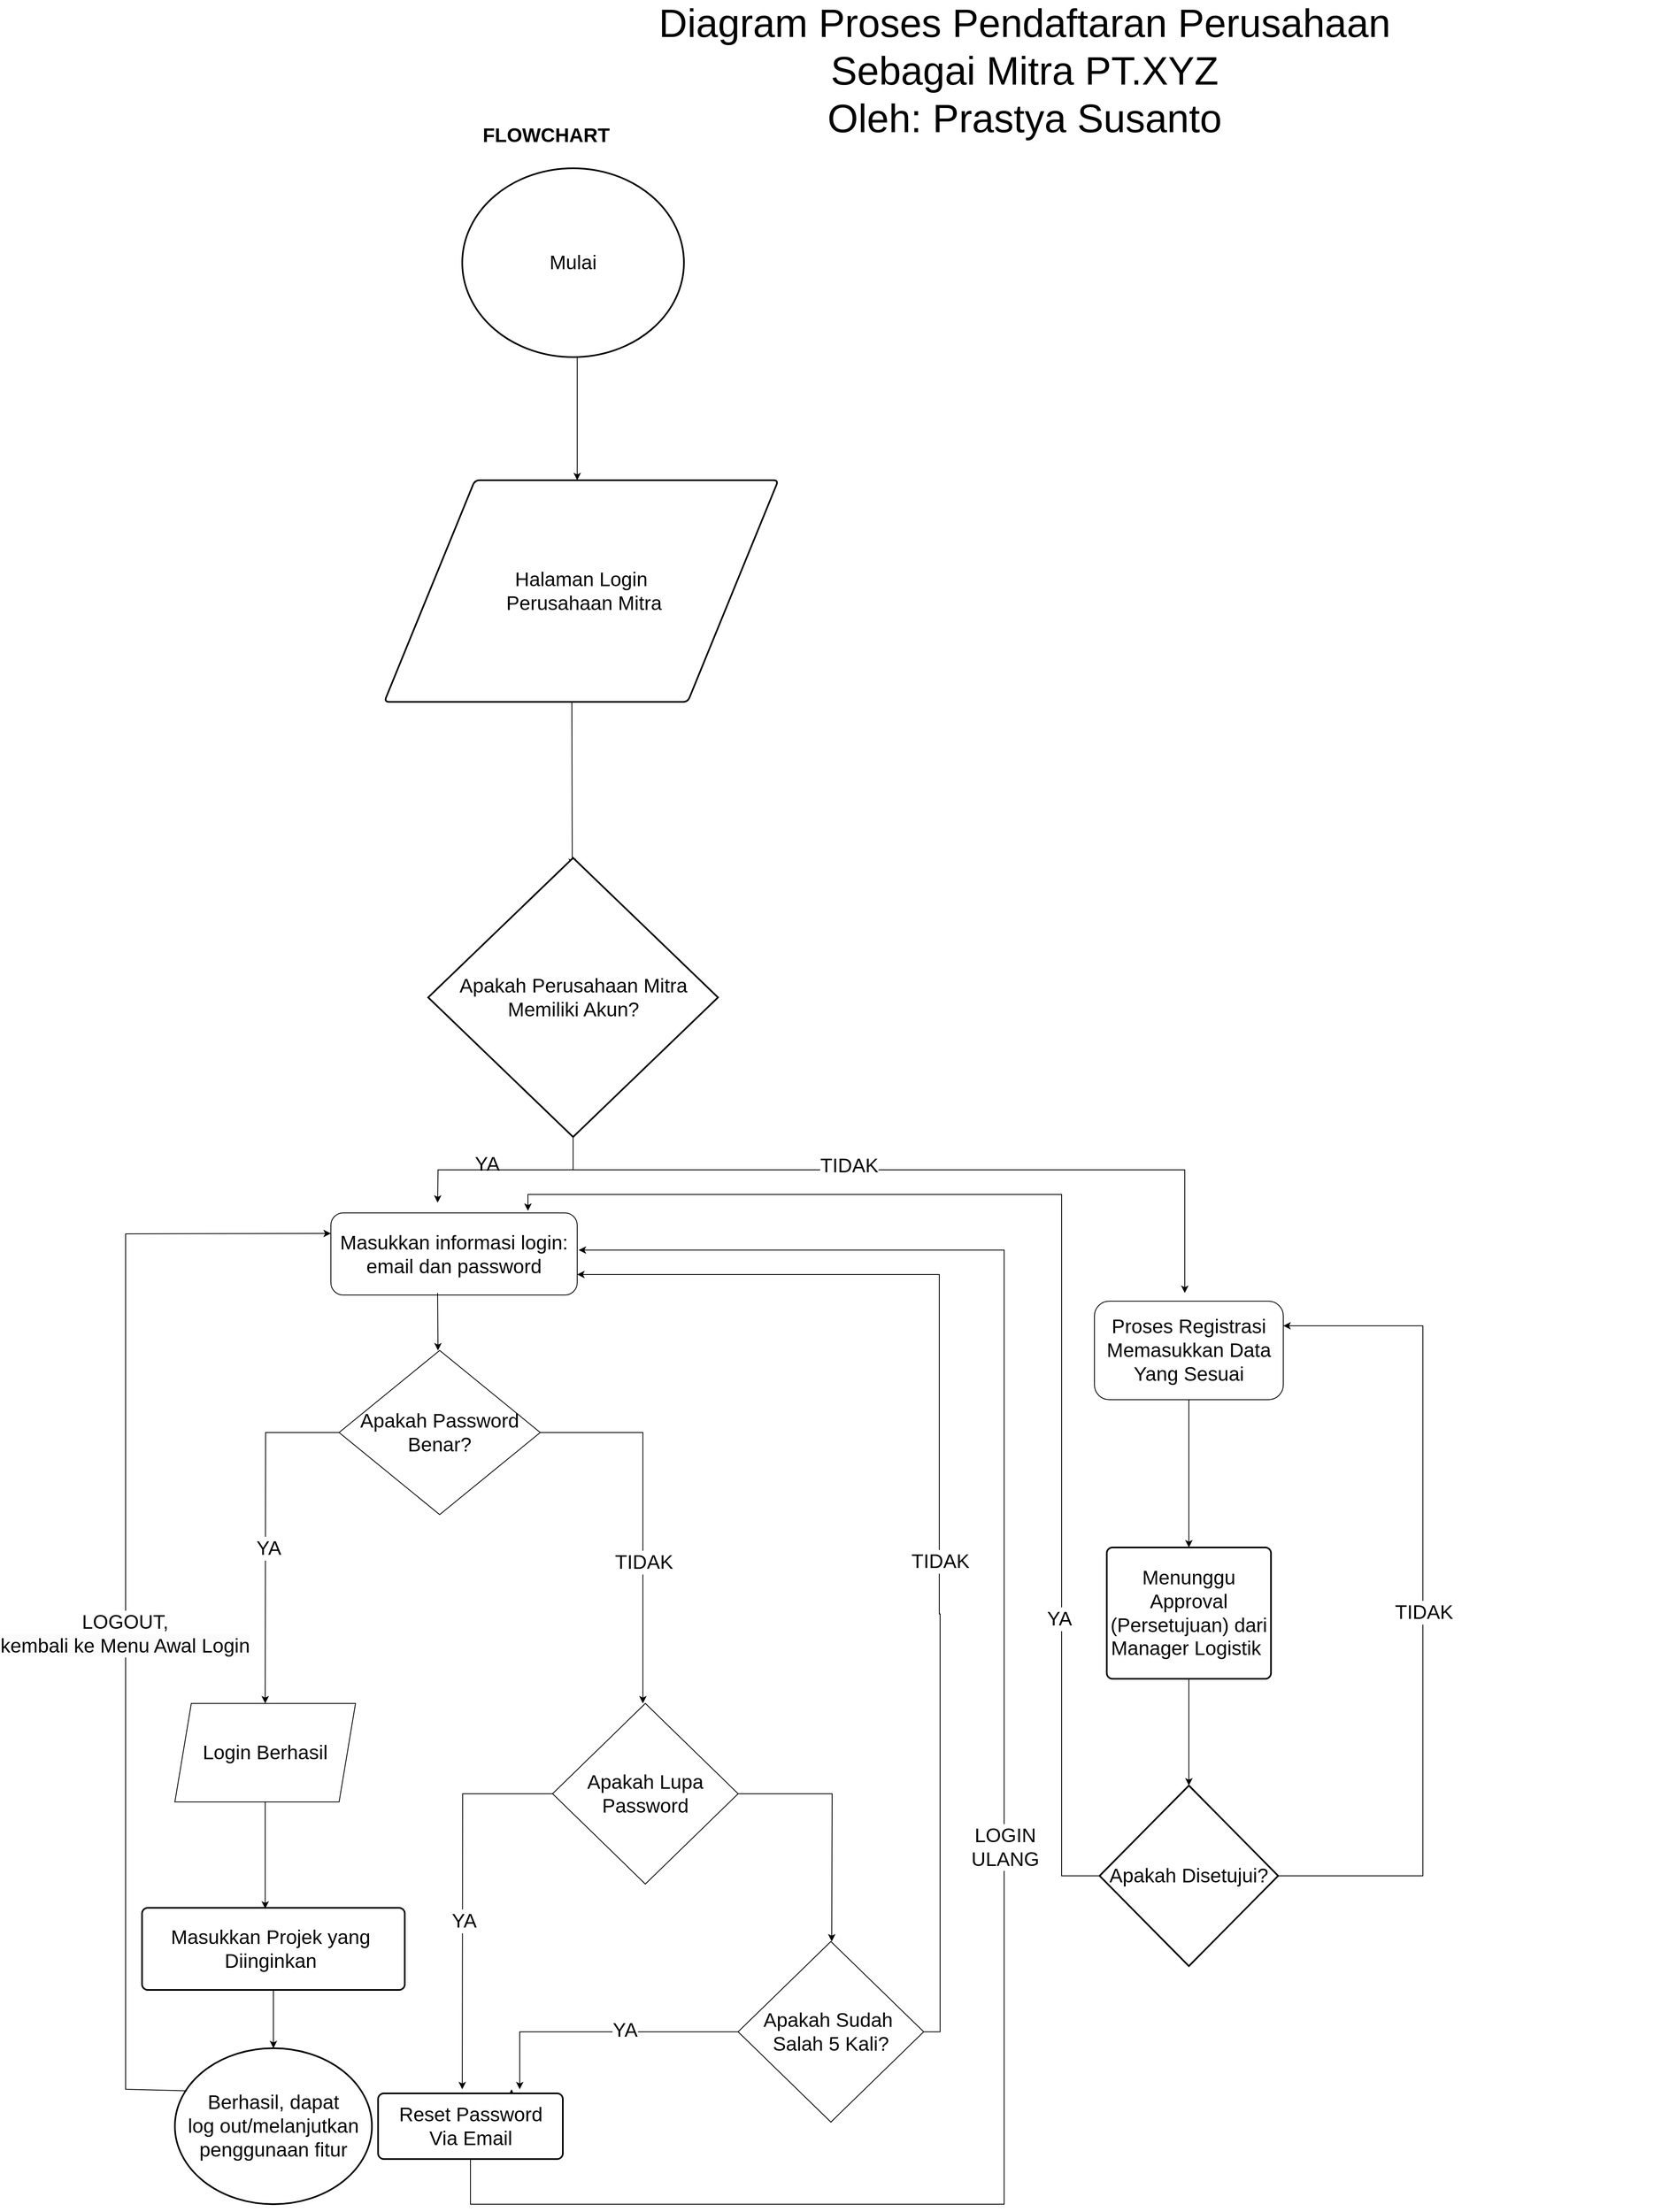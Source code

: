 <mxfile version="22.1.16" type="github">
  <diagram id="C5RBs43oDa-KdzZeNtuy" name="Page-1">
    <mxGraphModel dx="2927" dy="2213" grid="1" gridSize="10" guides="1" tooltips="1" connect="1" arrows="1" fold="1" page="1" pageScale="1" pageWidth="827" pageHeight="1169" math="0" shadow="0">
      <root>
        <mxCell id="WIyWlLk6GJQsqaUBKTNV-0" />
        <mxCell id="WIyWlLk6GJQsqaUBKTNV-1" parent="WIyWlLk6GJQsqaUBKTNV-0" />
        <mxCell id="j7wIYf2BwnpDg87sZHBd-4" style="edgeStyle=orthogonalEdgeStyle;rounded=0;orthogonalLoop=1;jettySize=auto;html=1;exitX=0.5;exitY=1;exitDx=0;exitDy=0;exitPerimeter=0;" edge="1" parent="WIyWlLk6GJQsqaUBKTNV-1">
          <mxGeometry relative="1" as="geometry">
            <mxPoint x="300" y="-570" as="targetPoint" />
            <mxPoint x="302.99" y="-720" as="sourcePoint" />
            <Array as="points">
              <mxPoint x="299.99" y="-719" />
              <mxPoint x="299.99" y="-370" />
            </Array>
          </mxGeometry>
        </mxCell>
        <mxCell id="j7wIYf2BwnpDg87sZHBd-0" value="&lt;font style=&quot;font-size: 24px;&quot;&gt;Mulai&lt;/font&gt;" style="strokeWidth=2;html=1;shape=mxgraph.flowchart.start_2;whiteSpace=wrap;" vertex="1" parent="WIyWlLk6GJQsqaUBKTNV-1">
          <mxGeometry x="160" y="-950" width="270" height="230" as="geometry" />
        </mxCell>
        <mxCell id="j7wIYf2BwnpDg87sZHBd-1" value="&lt;font style=&quot;font-size: 48px;&quot;&gt;Diagram Proses Pendaftaran Perusahaan&lt;br&gt;&amp;nbsp;Sebagai Mitra PT.XYZ&amp;nbsp;&lt;br&gt;Oleh: Prastya Susanto&lt;br&gt;&lt;br&gt;&lt;/font&gt;" style="text;strokeColor=none;align=center;fillColor=none;html=1;verticalAlign=middle;whiteSpace=wrap;rounded=0;" vertex="1" parent="WIyWlLk6GJQsqaUBKTNV-1">
          <mxGeometry x="80" y="-1150" width="1530" height="220" as="geometry" />
        </mxCell>
        <mxCell id="j7wIYf2BwnpDg87sZHBd-5" value="&lt;font style=&quot;font-size: 24px;&quot;&gt;Halaman Login&lt;br&gt;&amp;nbsp;Perusahaan Mitra&lt;/font&gt;" style="shape=parallelogram;html=1;strokeWidth=2;perimeter=parallelogramPerimeter;whiteSpace=wrap;rounded=1;arcSize=12;size=0.23;" vertex="1" parent="WIyWlLk6GJQsqaUBKTNV-1">
          <mxGeometry x="65" y="-570" width="480" height="270" as="geometry" />
        </mxCell>
        <mxCell id="j7wIYf2BwnpDg87sZHBd-6" style="edgeStyle=orthogonalEdgeStyle;rounded=0;orthogonalLoop=1;jettySize=auto;html=1;exitX=0.5;exitY=1;exitDx=0;exitDy=0;exitPerimeter=0;" edge="1" parent="WIyWlLk6GJQsqaUBKTNV-1">
          <mxGeometry relative="1" as="geometry">
            <mxPoint x="293.98" y="-100" as="targetPoint" />
            <mxPoint x="296.48" y="-300" as="sourcePoint" />
            <Array as="points">
              <mxPoint x="293.48" y="-299" />
              <mxPoint x="293.48" y="50" />
            </Array>
          </mxGeometry>
        </mxCell>
        <mxCell id="j7wIYf2BwnpDg87sZHBd-52" style="edgeStyle=orthogonalEdgeStyle;rounded=0;orthogonalLoop=1;jettySize=auto;html=1;exitX=0.5;exitY=1;exitDx=0;exitDy=0;exitPerimeter=0;" edge="1" parent="WIyWlLk6GJQsqaUBKTNV-1" source="j7wIYf2BwnpDg87sZHBd-9">
          <mxGeometry relative="1" as="geometry">
            <mxPoint x="130" y="310" as="targetPoint" />
          </mxGeometry>
        </mxCell>
        <mxCell id="j7wIYf2BwnpDg87sZHBd-54" style="edgeStyle=orthogonalEdgeStyle;rounded=0;orthogonalLoop=1;jettySize=auto;html=1;exitX=0.5;exitY=1;exitDx=0;exitDy=0;exitPerimeter=0;" edge="1" parent="WIyWlLk6GJQsqaUBKTNV-1" source="j7wIYf2BwnpDg87sZHBd-9">
          <mxGeometry relative="1" as="geometry">
            <mxPoint x="1040" y="420" as="targetPoint" />
            <Array as="points">
              <mxPoint x="295" y="270" />
              <mxPoint x="1040" y="270" />
              <mxPoint x="1040" y="320" />
            </Array>
          </mxGeometry>
        </mxCell>
        <mxCell id="j7wIYf2BwnpDg87sZHBd-145" value="&lt;font style=&quot;font-size: 24px;&quot;&gt;TIDAK&lt;/font&gt;" style="edgeLabel;html=1;align=center;verticalAlign=middle;resizable=0;points=[];" vertex="1" connectable="0" parent="j7wIYf2BwnpDg87sZHBd-54">
          <mxGeometry x="-0.196" y="5" relative="1" as="geometry">
            <mxPoint as="offset" />
          </mxGeometry>
        </mxCell>
        <mxCell id="j7wIYf2BwnpDg87sZHBd-9" value="&lt;font style=&quot;font-size: 24px;&quot;&gt;Apakah Perusahaan Mitra Memiliki Akun?&lt;/font&gt;" style="strokeWidth=2;html=1;shape=mxgraph.flowchart.decision;whiteSpace=wrap;" vertex="1" parent="WIyWlLk6GJQsqaUBKTNV-1">
          <mxGeometry x="118.5" y="-110" width="353" height="340" as="geometry" />
        </mxCell>
        <mxCell id="j7wIYf2BwnpDg87sZHBd-32" value="&lt;font style=&quot;font-size: 24px;&quot;&gt;Masukkan informasi login: email dan password&lt;/font&gt;" style="rounded=1;whiteSpace=wrap;html=1;" vertex="1" parent="WIyWlLk6GJQsqaUBKTNV-1">
          <mxGeometry y="322.5" width="300" height="100" as="geometry" />
        </mxCell>
        <mxCell id="j7wIYf2BwnpDg87sZHBd-33" value="" style="endArrow=classic;html=1;rounded=0;" edge="1" parent="WIyWlLk6GJQsqaUBKTNV-1">
          <mxGeometry width="50" height="50" relative="1" as="geometry">
            <mxPoint x="130" y="420" as="sourcePoint" />
            <mxPoint x="130.45" y="490" as="targetPoint" />
          </mxGeometry>
        </mxCell>
        <mxCell id="j7wIYf2BwnpDg87sZHBd-87" style="edgeStyle=orthogonalEdgeStyle;rounded=0;orthogonalLoop=1;jettySize=auto;html=1;exitX=0.5;exitY=1;exitDx=0;exitDy=0;" edge="1" parent="WIyWlLk6GJQsqaUBKTNV-1" source="j7wIYf2BwnpDg87sZHBd-34">
          <mxGeometry relative="1" as="geometry">
            <mxPoint x="380" y="920" as="targetPoint" />
            <Array as="points">
              <mxPoint x="133" y="590" />
              <mxPoint x="380" y="590" />
              <mxPoint x="380" y="790" />
            </Array>
          </mxGeometry>
        </mxCell>
        <mxCell id="j7wIYf2BwnpDg87sZHBd-142" value="&lt;font style=&quot;font-size: 24px;&quot;&gt;TIDAK&lt;/font&gt;" style="edgeLabel;html=1;align=center;verticalAlign=middle;resizable=0;points=[];" vertex="1" connectable="0" parent="j7wIYf2BwnpDg87sZHBd-87">
          <mxGeometry x="0.49" y="1" relative="1" as="geometry">
            <mxPoint y="1" as="offset" />
          </mxGeometry>
        </mxCell>
        <mxCell id="j7wIYf2BwnpDg87sZHBd-95" style="edgeStyle=orthogonalEdgeStyle;rounded=0;orthogonalLoop=1;jettySize=auto;html=1;" edge="1" parent="WIyWlLk6GJQsqaUBKTNV-1" source="j7wIYf2BwnpDg87sZHBd-34">
          <mxGeometry relative="1" as="geometry">
            <mxPoint x="-80" y="920" as="targetPoint" />
          </mxGeometry>
        </mxCell>
        <mxCell id="j7wIYf2BwnpDg87sZHBd-143" value="&lt;font style=&quot;font-size: 24px;&quot;&gt;YA&lt;/font&gt;" style="edgeLabel;html=1;align=center;verticalAlign=middle;resizable=0;points=[];" vertex="1" connectable="0" parent="j7wIYf2BwnpDg87sZHBd-95">
          <mxGeometry x="0.097" y="3" relative="1" as="geometry">
            <mxPoint as="offset" />
          </mxGeometry>
        </mxCell>
        <mxCell id="j7wIYf2BwnpDg87sZHBd-34" value="&lt;font style=&quot;font-size: 24px;&quot;&gt;Apakah Password Benar?&lt;/font&gt;" style="rhombus;whiteSpace=wrap;html=1;" vertex="1" parent="WIyWlLk6GJQsqaUBKTNV-1">
          <mxGeometry x="10" y="490" width="245" height="200" as="geometry" />
        </mxCell>
        <mxCell id="j7wIYf2BwnpDg87sZHBd-66" style="edgeStyle=orthogonalEdgeStyle;rounded=0;orthogonalLoop=1;jettySize=auto;html=1;exitX=0.5;exitY=1;exitDx=0;exitDy=0;" edge="1" parent="WIyWlLk6GJQsqaUBKTNV-1" source="j7wIYf2BwnpDg87sZHBd-64">
          <mxGeometry relative="1" as="geometry">
            <mxPoint x="-80" y="1170" as="targetPoint" />
            <Array as="points">
              <mxPoint x="-80" y="1150" />
            </Array>
          </mxGeometry>
        </mxCell>
        <mxCell id="j7wIYf2BwnpDg87sZHBd-64" value="&lt;font style=&quot;font-size: 24px;&quot;&gt;Login Berhasil&lt;/font&gt;" style="shape=parallelogram;perimeter=parallelogramPerimeter;whiteSpace=wrap;html=1;fixedSize=1;" vertex="1" parent="WIyWlLk6GJQsqaUBKTNV-1">
          <mxGeometry x="-190" y="920" width="220" height="120" as="geometry" />
        </mxCell>
        <mxCell id="j7wIYf2BwnpDg87sZHBd-67" value="&lt;font style=&quot;font-size: 24px;&quot;&gt;Masukkan Projek yang&amp;nbsp;&lt;br&gt;Diinginkan&amp;nbsp;&lt;/font&gt;" style="rounded=1;whiteSpace=wrap;html=1;absoluteArcSize=1;arcSize=14;strokeWidth=2;" vertex="1" parent="WIyWlLk6GJQsqaUBKTNV-1">
          <mxGeometry x="-230" y="1169" width="320" height="100" as="geometry" />
        </mxCell>
        <mxCell id="j7wIYf2BwnpDg87sZHBd-71" value="&lt;font style=&quot;font-size: 24px;&quot;&gt;Berhasil, dapat &lt;br&gt;log out/melanjutkan penggunaan fitur&lt;/font&gt;" style="strokeWidth=2;html=1;shape=mxgraph.flowchart.start_2;whiteSpace=wrap;" vertex="1" parent="WIyWlLk6GJQsqaUBKTNV-1">
          <mxGeometry x="-190" y="1340" width="240" height="190" as="geometry" />
        </mxCell>
        <mxCell id="j7wIYf2BwnpDg87sZHBd-80" value="" style="endArrow=classic;html=1;rounded=0;entryX=0;entryY=0.25;entryDx=0;entryDy=0;exitX=0.061;exitY=0.273;exitDx=0;exitDy=0;exitPerimeter=0;" edge="1" parent="WIyWlLk6GJQsqaUBKTNV-1" source="j7wIYf2BwnpDg87sZHBd-71" target="j7wIYf2BwnpDg87sZHBd-32">
          <mxGeometry width="50" height="50" relative="1" as="geometry">
            <mxPoint x="-80" y="1410" as="sourcePoint" />
            <mxPoint x="-510" y="1060" as="targetPoint" />
            <Array as="points">
              <mxPoint x="-250" y="1390" />
              <mxPoint x="-250" y="348" />
            </Array>
          </mxGeometry>
        </mxCell>
        <mxCell id="j7wIYf2BwnpDg87sZHBd-144" value="&lt;font style=&quot;font-size: 24px;&quot;&gt;LOGOUT,&lt;br style=&quot;border-color: var(--border-color); background-color: rgb(251, 251, 251);&quot;&gt;&lt;span style=&quot;background-color: rgb(251, 251, 251);&quot;&gt;kembali ke Menu Awal Login&lt;/span&gt;&lt;/font&gt;" style="edgeLabel;html=1;align=center;verticalAlign=middle;resizable=0;points=[];" vertex="1" connectable="0" parent="j7wIYf2BwnpDg87sZHBd-80">
          <mxGeometry x="-0.08" y="1" relative="1" as="geometry">
            <mxPoint y="-1" as="offset" />
          </mxGeometry>
        </mxCell>
        <mxCell id="j7wIYf2BwnpDg87sZHBd-93" style="edgeStyle=orthogonalEdgeStyle;rounded=0;orthogonalLoop=1;jettySize=auto;html=1;exitX=0.5;exitY=1;exitDx=0;exitDy=0;entryX=0.5;entryY=0;entryDx=0;entryDy=0;entryPerimeter=0;" edge="1" parent="WIyWlLk6GJQsqaUBKTNV-1" source="j7wIYf2BwnpDg87sZHBd-67" target="j7wIYf2BwnpDg87sZHBd-71">
          <mxGeometry relative="1" as="geometry" />
        </mxCell>
        <mxCell id="j7wIYf2BwnpDg87sZHBd-101" value="" style="edgeStyle=orthogonalEdgeStyle;rounded=0;orthogonalLoop=1;jettySize=auto;html=1;" edge="1" parent="WIyWlLk6GJQsqaUBKTNV-1" source="j7wIYf2BwnpDg87sZHBd-98">
          <mxGeometry relative="1" as="geometry">
            <mxPoint x="160" y="1390" as="targetPoint" />
          </mxGeometry>
        </mxCell>
        <mxCell id="j7wIYf2BwnpDg87sZHBd-139" value="&lt;font style=&quot;font-size: 24px;&quot;&gt;YA&lt;/font&gt;" style="edgeLabel;html=1;align=center;verticalAlign=middle;resizable=0;points=[];" vertex="1" connectable="0" parent="j7wIYf2BwnpDg87sZHBd-101">
          <mxGeometry x="0.125" y="1" relative="1" as="geometry">
            <mxPoint as="offset" />
          </mxGeometry>
        </mxCell>
        <mxCell id="j7wIYf2BwnpDg87sZHBd-103" value="" style="edgeStyle=orthogonalEdgeStyle;rounded=0;orthogonalLoop=1;jettySize=auto;html=1;" edge="1" parent="WIyWlLk6GJQsqaUBKTNV-1" source="j7wIYf2BwnpDg87sZHBd-98">
          <mxGeometry relative="1" as="geometry">
            <mxPoint x="610" y="1210" as="targetPoint" />
          </mxGeometry>
        </mxCell>
        <mxCell id="j7wIYf2BwnpDg87sZHBd-98" value="&lt;font style=&quot;font-size: 24px;&quot;&gt;Apakah Lupa Password&lt;/font&gt;" style="rhombus;whiteSpace=wrap;html=1;" vertex="1" parent="WIyWlLk6GJQsqaUBKTNV-1">
          <mxGeometry x="270" y="920" width="226" height="220" as="geometry" />
        </mxCell>
        <mxCell id="j7wIYf2BwnpDg87sZHBd-109" style="edgeStyle=orthogonalEdgeStyle;rounded=0;orthogonalLoop=1;jettySize=auto;html=1;exitX=0.75;exitY=0;exitDx=0;exitDy=0;" edge="1" parent="WIyWlLk6GJQsqaUBKTNV-1" source="j7wIYf2BwnpDg87sZHBd-108">
          <mxGeometry relative="1" as="geometry">
            <mxPoint x="220" y="1390.0" as="targetPoint" />
          </mxGeometry>
        </mxCell>
        <mxCell id="j7wIYf2BwnpDg87sZHBd-111" style="edgeStyle=orthogonalEdgeStyle;rounded=0;orthogonalLoop=1;jettySize=auto;html=1;exitX=0.5;exitY=1;exitDx=0;exitDy=0;entryX=1.006;entryY=0.652;entryDx=0;entryDy=0;entryPerimeter=0;" edge="1" parent="WIyWlLk6GJQsqaUBKTNV-1">
          <mxGeometry relative="1" as="geometry">
            <mxPoint x="301.8" y="367.7" as="targetPoint" />
            <mxPoint x="170" y="1455" as="sourcePoint" />
            <Array as="points">
              <mxPoint x="170" y="1530" />
              <mxPoint x="820" y="1530" />
              <mxPoint x="820" y="368" />
            </Array>
          </mxGeometry>
        </mxCell>
        <mxCell id="j7wIYf2BwnpDg87sZHBd-141" value="Text" style="edgeLabel;html=1;align=center;verticalAlign=middle;resizable=0;points=[];" vertex="1" connectable="0" parent="j7wIYf2BwnpDg87sZHBd-111">
          <mxGeometry x="-0.042" y="-5" relative="1" as="geometry">
            <mxPoint as="offset" />
          </mxGeometry>
        </mxCell>
        <mxCell id="j7wIYf2BwnpDg87sZHBd-150" value="&lt;font style=&quot;font-size: 24px;&quot;&gt;LOGIN &lt;br&gt;ULANG&lt;/font&gt;" style="edgeLabel;html=1;align=center;verticalAlign=middle;resizable=0;points=[];" vertex="1" connectable="0" parent="j7wIYf2BwnpDg87sZHBd-111">
          <mxGeometry x="-0.035" y="-1" relative="1" as="geometry">
            <mxPoint as="offset" />
          </mxGeometry>
        </mxCell>
        <mxCell id="j7wIYf2BwnpDg87sZHBd-108" value="&lt;span style=&quot;font-size: 24px;&quot;&gt;Reset Password&lt;br&gt;Via Email&lt;br&gt;&lt;/span&gt;" style="rounded=1;whiteSpace=wrap;html=1;absoluteArcSize=1;arcSize=14;strokeWidth=2;" vertex="1" parent="WIyWlLk6GJQsqaUBKTNV-1">
          <mxGeometry x="57.5" y="1395" width="225" height="80" as="geometry" />
        </mxCell>
        <mxCell id="j7wIYf2BwnpDg87sZHBd-114" value="" style="edgeStyle=orthogonalEdgeStyle;rounded=0;orthogonalLoop=1;jettySize=auto;html=1;" edge="1" parent="WIyWlLk6GJQsqaUBKTNV-1" source="j7wIYf2BwnpDg87sZHBd-112">
          <mxGeometry relative="1" as="geometry">
            <mxPoint x="230" y="1390" as="targetPoint" />
            <Array as="points">
              <mxPoint x="230" y="1320" />
            </Array>
          </mxGeometry>
        </mxCell>
        <mxCell id="j7wIYf2BwnpDg87sZHBd-140" value="&lt;font style=&quot;font-size: 24px;&quot;&gt;YA&lt;/font&gt;" style="edgeLabel;html=1;align=center;verticalAlign=middle;resizable=0;points=[];" vertex="1" connectable="0" parent="j7wIYf2BwnpDg87sZHBd-114">
          <mxGeometry x="-0.173" y="-2" relative="1" as="geometry">
            <mxPoint x="1" as="offset" />
          </mxGeometry>
        </mxCell>
        <mxCell id="j7wIYf2BwnpDg87sZHBd-120" value="" style="edgeStyle=orthogonalEdgeStyle;rounded=0;orthogonalLoop=1;jettySize=auto;html=1;entryX=1;entryY=0.75;entryDx=0;entryDy=0;" edge="1" parent="WIyWlLk6GJQsqaUBKTNV-1" source="j7wIYf2BwnpDg87sZHBd-112" target="j7wIYf2BwnpDg87sZHBd-32">
          <mxGeometry relative="1" as="geometry">
            <mxPoint x="740" y="410" as="targetPoint" />
            <Array as="points">
              <mxPoint x="742" y="1320" />
              <mxPoint x="742" y="811" />
              <mxPoint x="741" y="397" />
            </Array>
          </mxGeometry>
        </mxCell>
        <mxCell id="j7wIYf2BwnpDg87sZHBd-138" value="&lt;font style=&quot;font-size: 24px;&quot;&gt;TIDAK&lt;/font&gt;" style="edgeLabel;html=1;align=center;verticalAlign=middle;resizable=0;points=[];" vertex="1" connectable="0" parent="j7wIYf2BwnpDg87sZHBd-120">
          <mxGeometry x="-0.143" y="-1" relative="1" as="geometry">
            <mxPoint y="-1" as="offset" />
          </mxGeometry>
        </mxCell>
        <mxCell id="j7wIYf2BwnpDg87sZHBd-112" value="&lt;font style=&quot;font-size: 24px;&quot;&gt;Apakah Sudah&amp;nbsp;&lt;br&gt;Salah 5 Kali?&lt;br&gt;&lt;/font&gt;" style="rhombus;whiteSpace=wrap;html=1;" vertex="1" parent="WIyWlLk6GJQsqaUBKTNV-1">
          <mxGeometry x="496" y="1210" width="226" height="220" as="geometry" />
        </mxCell>
        <mxCell id="j7wIYf2BwnpDg87sZHBd-125" value="" style="edgeStyle=orthogonalEdgeStyle;rounded=0;orthogonalLoop=1;jettySize=auto;html=1;" edge="1" parent="WIyWlLk6GJQsqaUBKTNV-1" source="j7wIYf2BwnpDg87sZHBd-122" target="j7wIYf2BwnpDg87sZHBd-123">
          <mxGeometry relative="1" as="geometry">
            <Array as="points">
              <mxPoint x="1045" y="660" />
              <mxPoint x="1045" y="660" />
            </Array>
          </mxGeometry>
        </mxCell>
        <mxCell id="j7wIYf2BwnpDg87sZHBd-122" value="&lt;font style=&quot;font-size: 24px;&quot;&gt;Proses Registrasi&lt;br&gt;Memasukkan Data Yang Sesuai&lt;br&gt;&lt;/font&gt;" style="rounded=1;whiteSpace=wrap;html=1;" vertex="1" parent="WIyWlLk6GJQsqaUBKTNV-1">
          <mxGeometry x="930" y="430" width="230" height="120" as="geometry" />
        </mxCell>
        <mxCell id="j7wIYf2BwnpDg87sZHBd-128" value="" style="edgeStyle=orthogonalEdgeStyle;rounded=0;orthogonalLoop=1;jettySize=auto;html=1;" edge="1" parent="WIyWlLk6GJQsqaUBKTNV-1" source="j7wIYf2BwnpDg87sZHBd-123">
          <mxGeometry relative="1" as="geometry">
            <mxPoint x="1045" y="1020" as="targetPoint" />
          </mxGeometry>
        </mxCell>
        <mxCell id="j7wIYf2BwnpDg87sZHBd-123" value="&lt;font style=&quot;font-size: 24px;&quot;&gt;Menunggu Approval (Persetujuan) dari&lt;br&gt;Manager Logistik&amp;nbsp;&lt;/font&gt;" style="rounded=1;whiteSpace=wrap;html=1;absoluteArcSize=1;arcSize=14;strokeWidth=2;" vertex="1" parent="WIyWlLk6GJQsqaUBKTNV-1">
          <mxGeometry x="945" y="730" width="200" height="160" as="geometry" />
        </mxCell>
        <mxCell id="j7wIYf2BwnpDg87sZHBd-131" value="" style="edgeStyle=orthogonalEdgeStyle;rounded=0;orthogonalLoop=1;jettySize=auto;html=1;" edge="1" parent="WIyWlLk6GJQsqaUBKTNV-1">
          <mxGeometry relative="1" as="geometry">
            <mxPoint x="996.25" y="1110" as="sourcePoint" />
            <mxPoint x="240" y="320" as="targetPoint" />
            <Array as="points">
              <mxPoint x="996" y="1130" />
              <mxPoint x="890" y="1130" />
              <mxPoint x="890" y="300" />
              <mxPoint x="240" y="300" />
            </Array>
          </mxGeometry>
        </mxCell>
        <mxCell id="j7wIYf2BwnpDg87sZHBd-136" value="&lt;font style=&quot;font-size: 24px;&quot;&gt;YA&lt;/font&gt;" style="edgeLabel;html=1;align=center;verticalAlign=middle;resizable=0;points=[];" vertex="1" connectable="0" parent="j7wIYf2BwnpDg87sZHBd-131">
          <mxGeometry x="-0.459" y="3" relative="1" as="geometry">
            <mxPoint as="offset" />
          </mxGeometry>
        </mxCell>
        <mxCell id="j7wIYf2BwnpDg87sZHBd-148" value="" style="edgeStyle=orthogonalEdgeStyle;rounded=0;orthogonalLoop=1;jettySize=auto;html=1;entryX=1;entryY=0.25;entryDx=0;entryDy=0;" edge="1" parent="WIyWlLk6GJQsqaUBKTNV-1" source="j7wIYf2BwnpDg87sZHBd-129" target="j7wIYf2BwnpDg87sZHBd-122">
          <mxGeometry relative="1" as="geometry">
            <mxPoint x="1260" y="450" as="targetPoint" />
            <Array as="points">
              <mxPoint x="1330" y="1130" />
              <mxPoint x="1330" y="460" />
            </Array>
          </mxGeometry>
        </mxCell>
        <mxCell id="j7wIYf2BwnpDg87sZHBd-149" value="&lt;font style=&quot;font-size: 24px;&quot;&gt;TIDAK&lt;/font&gt;" style="edgeLabel;html=1;align=center;verticalAlign=middle;resizable=0;points=[];" vertex="1" connectable="0" parent="j7wIYf2BwnpDg87sZHBd-148">
          <mxGeometry x="-0.02" y="-1" relative="1" as="geometry">
            <mxPoint as="offset" />
          </mxGeometry>
        </mxCell>
        <mxCell id="j7wIYf2BwnpDg87sZHBd-129" value="&lt;font style=&quot;font-size: 24px;&quot;&gt;Apakah Disetujui?&lt;/font&gt;" style="strokeWidth=2;html=1;shape=mxgraph.flowchart.decision;whiteSpace=wrap;" vertex="1" parent="WIyWlLk6GJQsqaUBKTNV-1">
          <mxGeometry x="936.25" y="1020" width="217.5" height="220" as="geometry" />
        </mxCell>
        <mxCell id="j7wIYf2BwnpDg87sZHBd-146" value="&lt;font style=&quot;font-size: 24px;&quot;&gt;YA&lt;/font&gt;" style="text;html=1;align=center;verticalAlign=middle;resizable=0;points=[];autosize=1;strokeColor=none;fillColor=none;" vertex="1" parent="WIyWlLk6GJQsqaUBKTNV-1">
          <mxGeometry x="165" y="243" width="50" height="40" as="geometry" />
        </mxCell>
        <mxCell id="j7wIYf2BwnpDg87sZHBd-151" value="&lt;h1&gt;&lt;font style=&quot;font-size: 24px;&quot;&gt;FLOWCHART&lt;/font&gt;&lt;/h1&gt;&lt;p&gt;&lt;br&gt;&lt;/p&gt;" style="text;html=1;strokeColor=none;fillColor=none;spacing=5;spacingTop=-20;whiteSpace=wrap;overflow=hidden;rounded=0;" vertex="1" parent="WIyWlLk6GJQsqaUBKTNV-1">
          <mxGeometry x="180" y="-1010" width="350" height="200" as="geometry" />
        </mxCell>
      </root>
    </mxGraphModel>
  </diagram>
</mxfile>
